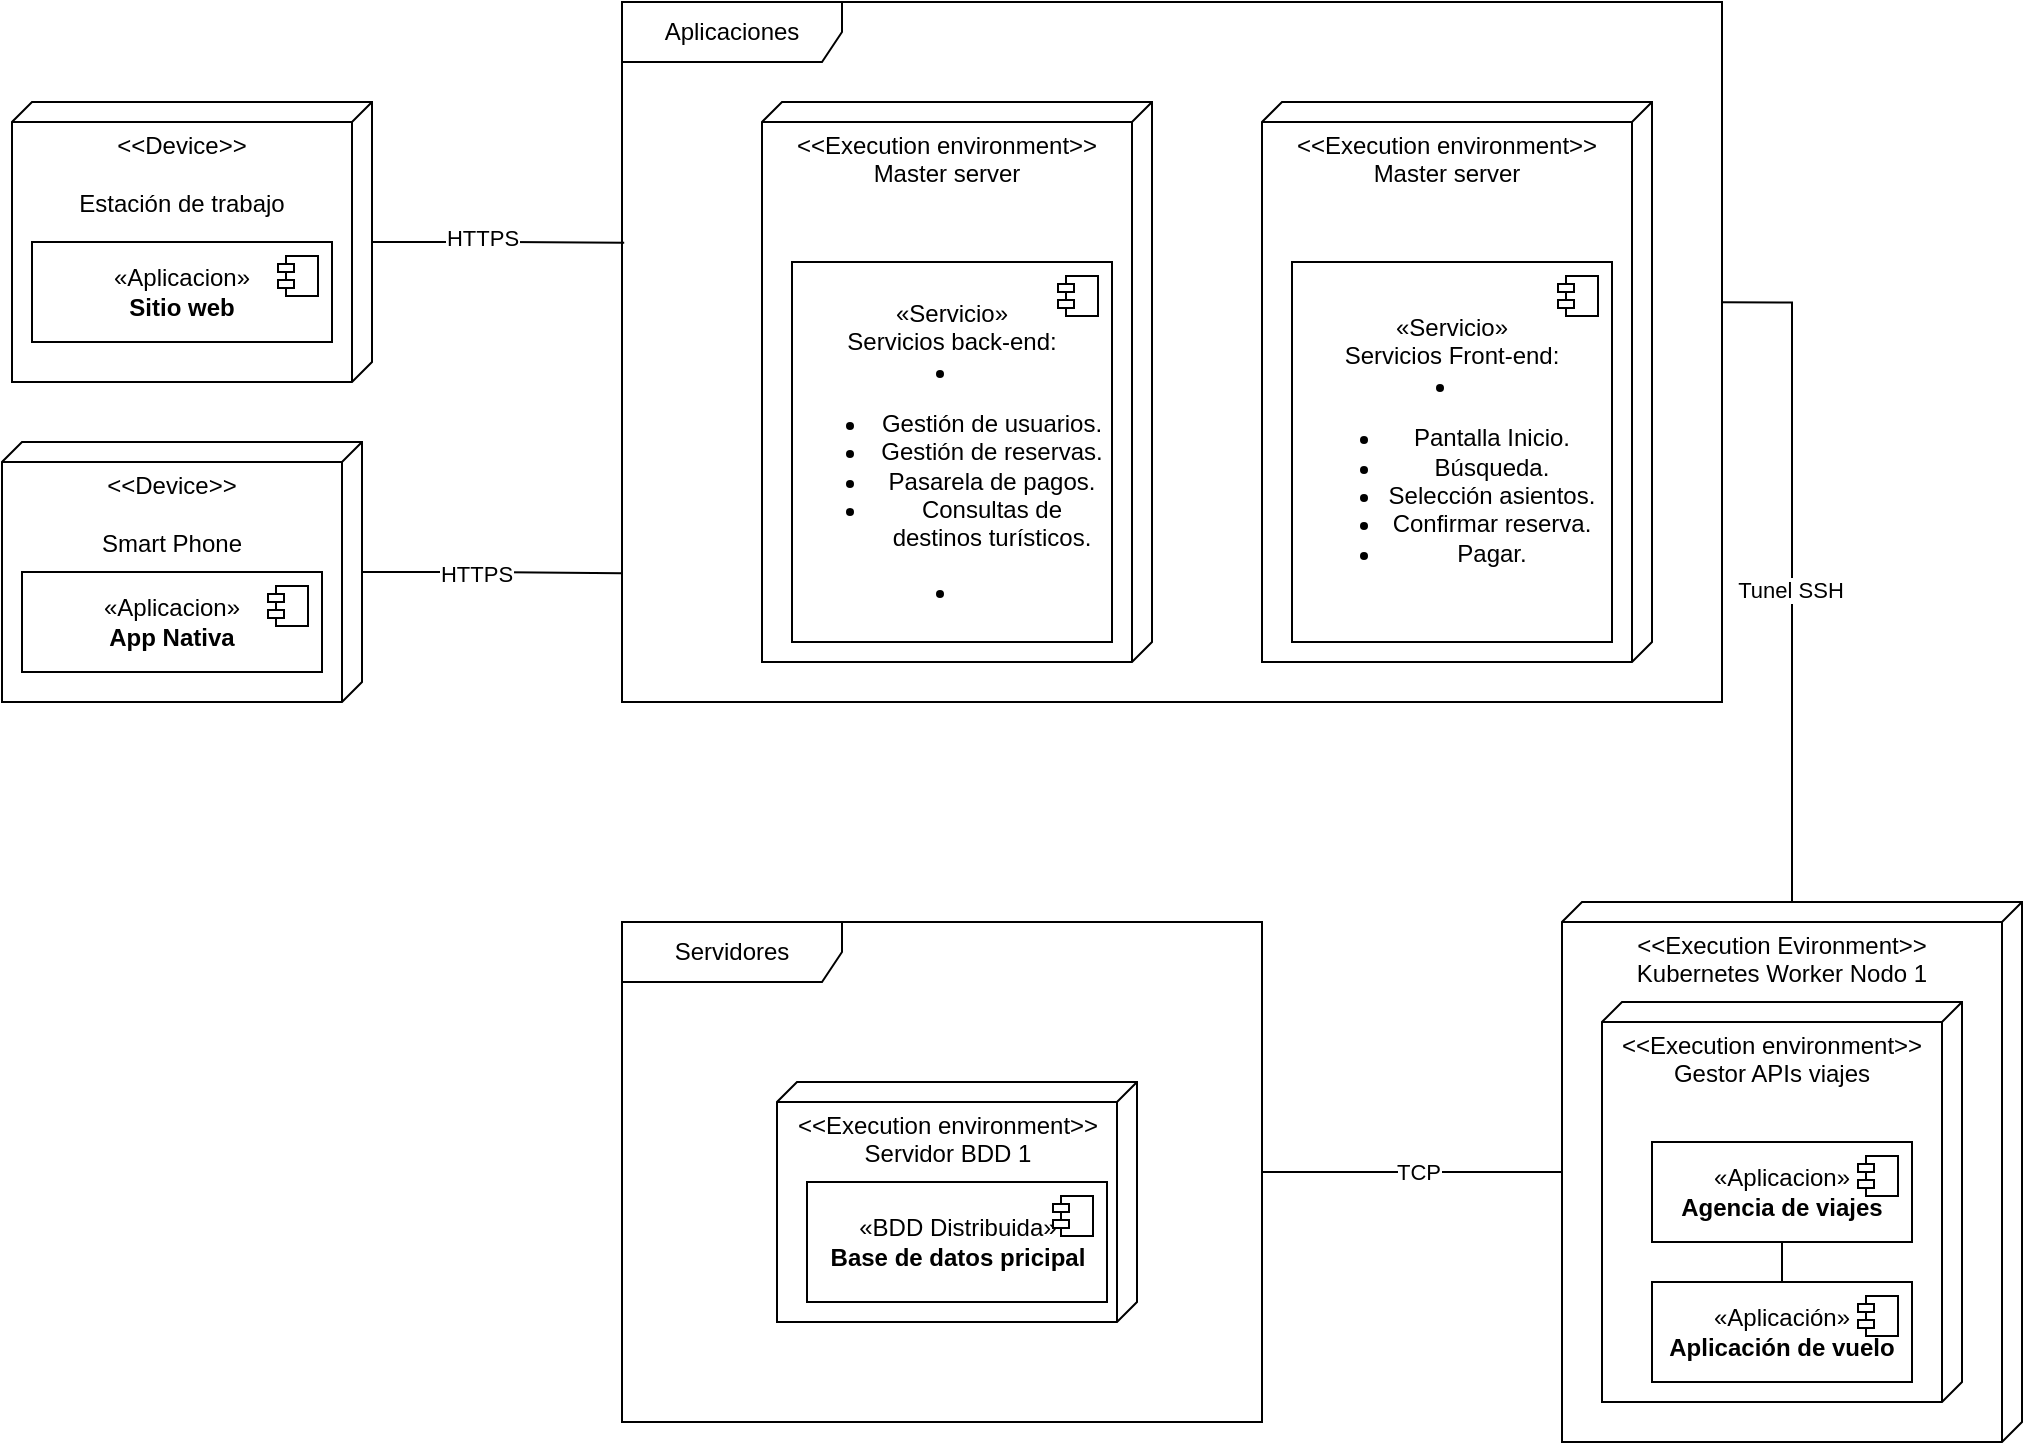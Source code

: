 <mxfile version="25.0.1">
  <diagram name="Page-1" id="cOYSKi44RtClvtvBWNaj">
    <mxGraphModel dx="1227" dy="771" grid="1" gridSize="10" guides="1" tooltips="1" connect="1" arrows="1" fold="1" page="1" pageScale="1" pageWidth="850" pageHeight="1100" math="0" shadow="0">
      <root>
        <mxCell id="0" />
        <mxCell id="1" parent="0" />
        <mxCell id="f0UIdvNQC2Je6QY7yf3r-4" value="&amp;lt;&amp;lt;Device&amp;gt;&amp;gt;&lt;div&gt;&lt;br&gt;&lt;/div&gt;&lt;div&gt;Estación de trabajo&lt;/div&gt;&lt;div&gt;&lt;br&gt;&lt;/div&gt;" style="verticalAlign=top;align=center;spacingTop=8;spacingLeft=2;spacingRight=12;shape=cube;size=10;direction=south;fontStyle=0;html=1;whiteSpace=wrap;" parent="1" vertex="1">
          <mxGeometry x="65" y="330" width="180" height="140" as="geometry" />
        </mxCell>
        <mxCell id="f0UIdvNQC2Je6QY7yf3r-5" value="&amp;lt;&amp;lt;Device&amp;gt;&amp;gt;&lt;div&gt;&lt;br&gt;&lt;/div&gt;&lt;div&gt;Smart Phone&lt;/div&gt;&lt;div&gt;&lt;br&gt;&lt;/div&gt;" style="verticalAlign=top;align=center;spacingTop=8;spacingLeft=2;spacingRight=12;shape=cube;size=10;direction=south;fontStyle=0;html=1;whiteSpace=wrap;" parent="1" vertex="1">
          <mxGeometry x="60" y="500" width="180" height="130" as="geometry" />
        </mxCell>
        <mxCell id="f0UIdvNQC2Je6QY7yf3r-6" value="«Aplicacion»&lt;br&gt;&lt;b&gt;Sitio web&lt;/b&gt;" style="html=1;dropTarget=0;whiteSpace=wrap;" parent="1" vertex="1">
          <mxGeometry x="75" y="400" width="150" height="50" as="geometry" />
        </mxCell>
        <mxCell id="f0UIdvNQC2Je6QY7yf3r-7" value="" style="shape=module;jettyWidth=8;jettyHeight=4;" parent="f0UIdvNQC2Je6QY7yf3r-6" vertex="1">
          <mxGeometry x="1" width="20" height="20" relative="1" as="geometry">
            <mxPoint x="-27" y="7" as="offset" />
          </mxGeometry>
        </mxCell>
        <mxCell id="f0UIdvNQC2Je6QY7yf3r-8" value="«Aplicacion»&lt;br&gt;&lt;b&gt;App Nativa&lt;/b&gt;" style="html=1;dropTarget=0;whiteSpace=wrap;" parent="1" vertex="1">
          <mxGeometry x="70" y="565" width="150" height="50" as="geometry" />
        </mxCell>
        <mxCell id="f0UIdvNQC2Je6QY7yf3r-9" value="" style="shape=module;jettyWidth=8;jettyHeight=4;" parent="f0UIdvNQC2Je6QY7yf3r-8" vertex="1">
          <mxGeometry x="1" width="20" height="20" relative="1" as="geometry">
            <mxPoint x="-27" y="7" as="offset" />
          </mxGeometry>
        </mxCell>
        <mxCell id="f0UIdvNQC2Je6QY7yf3r-10" value="&amp;lt;&amp;lt;Execution environment&amp;gt;&amp;gt;&lt;div&gt;Master server&lt;/div&gt;" style="verticalAlign=top;align=center;spacingTop=8;spacingLeft=2;spacingRight=12;shape=cube;size=10;direction=south;fontStyle=0;html=1;whiteSpace=wrap;" parent="1" vertex="1">
          <mxGeometry x="440" y="330" width="195" height="280" as="geometry" />
        </mxCell>
        <mxCell id="f0UIdvNQC2Je6QY7yf3r-11" value="«Servicio»&lt;div&gt;&lt;span style=&quot;background-color: initial;&quot;&gt;Servicios back-end:&lt;/span&gt;&lt;li&gt;&lt;ul&gt;&lt;li&gt;Gestión de usuarios.&lt;/li&gt;&lt;li&gt;Gestión de reservas.&lt;/li&gt;&lt;li&gt;Pasarela de pagos.&lt;/li&gt;&lt;li&gt;Consultas de destinos turísticos.&lt;/li&gt;&lt;/ul&gt;&lt;/li&gt;&lt;li&gt;&lt;/li&gt;&lt;/div&gt;" style="html=1;dropTarget=0;whiteSpace=wrap;" parent="1" vertex="1">
          <mxGeometry x="455" y="410" width="160" height="190" as="geometry" />
        </mxCell>
        <mxCell id="f0UIdvNQC2Je6QY7yf3r-12" value="" style="shape=module;jettyWidth=8;jettyHeight=4;" parent="f0UIdvNQC2Je6QY7yf3r-11" vertex="1">
          <mxGeometry x="1" width="20" height="20" relative="1" as="geometry">
            <mxPoint x="-27" y="7" as="offset" />
          </mxGeometry>
        </mxCell>
        <mxCell id="f0UIdvNQC2Je6QY7yf3r-13" value="&amp;lt;&amp;lt;Execution environment&amp;gt;&amp;gt;&lt;div&gt;&lt;div&gt;Servidor BDD 1&lt;/div&gt;&lt;/div&gt;" style="verticalAlign=top;align=center;spacingTop=8;spacingLeft=2;spacingRight=12;shape=cube;size=10;direction=south;fontStyle=0;html=1;whiteSpace=wrap;" parent="1" vertex="1">
          <mxGeometry x="447.5" y="820" width="180" height="120" as="geometry" />
        </mxCell>
        <mxCell id="f0UIdvNQC2Je6QY7yf3r-14" value="«BDD Distribuida»&lt;br&gt;&lt;b&gt;Base de datos pricipal&lt;/b&gt;" style="html=1;dropTarget=0;whiteSpace=wrap;" parent="1" vertex="1">
          <mxGeometry x="462.5" y="870" width="150" height="60" as="geometry" />
        </mxCell>
        <mxCell id="f0UIdvNQC2Je6QY7yf3r-15" value="" style="shape=module;jettyWidth=8;jettyHeight=4;" parent="f0UIdvNQC2Je6QY7yf3r-14" vertex="1">
          <mxGeometry x="1" width="20" height="20" relative="1" as="geometry">
            <mxPoint x="-27" y="7" as="offset" />
          </mxGeometry>
        </mxCell>
        <mxCell id="f0UIdvNQC2Je6QY7yf3r-16" value="Aplicaciones" style="shape=umlFrame;whiteSpace=wrap;html=1;pointerEvents=0;width=110;height=30;" parent="1" vertex="1">
          <mxGeometry x="370" y="280" width="550" height="350" as="geometry" />
        </mxCell>
        <mxCell id="tkR0Q4LFt7lFWWXD_NXt-17" style="edgeStyle=orthogonalEdgeStyle;rounded=0;orthogonalLoop=1;jettySize=auto;html=1;endArrow=none;endFill=0;" edge="1" parent="1" source="f0UIdvNQC2Je6QY7yf3r-17" target="tkR0Q4LFt7lFWWXD_NXt-4">
          <mxGeometry relative="1" as="geometry" />
        </mxCell>
        <mxCell id="tkR0Q4LFt7lFWWXD_NXt-18" value="TCP" style="edgeLabel;html=1;align=center;verticalAlign=middle;resizable=0;points=[];" vertex="1" connectable="0" parent="tkR0Q4LFt7lFWWXD_NXt-17">
          <mxGeometry x="0.033" relative="1" as="geometry">
            <mxPoint as="offset" />
          </mxGeometry>
        </mxCell>
        <mxCell id="f0UIdvNQC2Je6QY7yf3r-17" value="Servidores" style="shape=umlFrame;whiteSpace=wrap;html=1;pointerEvents=0;width=110;height=30;" parent="1" vertex="1">
          <mxGeometry x="370" y="740" width="320" height="250" as="geometry" />
        </mxCell>
        <mxCell id="f0UIdvNQC2Je6QY7yf3r-20" style="edgeStyle=orthogonalEdgeStyle;rounded=0;orthogonalLoop=1;jettySize=auto;html=1;entryX=0;entryY=0.816;entryDx=0;entryDy=0;entryPerimeter=0;endArrow=none;endFill=0;" parent="1" source="f0UIdvNQC2Je6QY7yf3r-5" target="f0UIdvNQC2Je6QY7yf3r-16" edge="1">
          <mxGeometry relative="1" as="geometry" />
        </mxCell>
        <mxCell id="f0UIdvNQC2Je6QY7yf3r-23" value="HTTPS" style="edgeLabel;html=1;align=center;verticalAlign=middle;resizable=0;points=[];" parent="f0UIdvNQC2Je6QY7yf3r-20" vertex="1" connectable="0">
          <mxGeometry x="-0.132" y="-1" relative="1" as="geometry">
            <mxPoint as="offset" />
          </mxGeometry>
        </mxCell>
        <mxCell id="f0UIdvNQC2Je6QY7yf3r-21" style="edgeStyle=orthogonalEdgeStyle;rounded=0;orthogonalLoop=1;jettySize=auto;html=1;entryX=0.002;entryY=0.344;entryDx=0;entryDy=0;entryPerimeter=0;endArrow=none;endFill=0;" parent="1" source="f0UIdvNQC2Je6QY7yf3r-4" target="f0UIdvNQC2Je6QY7yf3r-16" edge="1">
          <mxGeometry relative="1" as="geometry" />
        </mxCell>
        <mxCell id="f0UIdvNQC2Je6QY7yf3r-22" value="HTTPS" style="edgeLabel;html=1;align=center;verticalAlign=middle;resizable=0;points=[];" parent="f0UIdvNQC2Je6QY7yf3r-21" vertex="1" connectable="0">
          <mxGeometry x="-0.136" y="2" relative="1" as="geometry">
            <mxPoint as="offset" />
          </mxGeometry>
        </mxCell>
        <mxCell id="tkR0Q4LFt7lFWWXD_NXt-1" value="&amp;lt;&amp;lt;Execution environment&amp;gt;&amp;gt;&lt;div&gt;Master server&lt;/div&gt;" style="verticalAlign=top;align=center;spacingTop=8;spacingLeft=2;spacingRight=12;shape=cube;size=10;direction=south;fontStyle=0;html=1;whiteSpace=wrap;" vertex="1" parent="1">
          <mxGeometry x="690" y="330" width="195" height="280" as="geometry" />
        </mxCell>
        <mxCell id="tkR0Q4LFt7lFWWXD_NXt-2" value="«Servicio»&lt;div&gt;&lt;span style=&quot;background-color: initial;&quot;&gt;Servicios Front-end:&lt;/span&gt;&lt;li&gt;&lt;ul&gt;&lt;li&gt;Pantalla Inicio.&lt;/li&gt;&lt;li&gt;&lt;span style=&quot;background-color: initial;&quot;&gt;Búsqueda.&lt;/span&gt;&lt;/li&gt;&lt;li&gt;&lt;span style=&quot;background-color: initial;&quot;&gt;Selección asientos.&lt;/span&gt;&lt;br&gt;&lt;/li&gt;&lt;li&gt;Confirmar reserva.&lt;/li&gt;&lt;li&gt;Pagar.&lt;/li&gt;&lt;/ul&gt;&lt;/li&gt;&lt;/div&gt;" style="html=1;dropTarget=0;whiteSpace=wrap;" vertex="1" parent="1">
          <mxGeometry x="705" y="410" width="160" height="190" as="geometry" />
        </mxCell>
        <mxCell id="tkR0Q4LFt7lFWWXD_NXt-3" value="" style="shape=module;jettyWidth=8;jettyHeight=4;" vertex="1" parent="tkR0Q4LFt7lFWWXD_NXt-2">
          <mxGeometry x="1" width="20" height="20" relative="1" as="geometry">
            <mxPoint x="-27" y="7" as="offset" />
          </mxGeometry>
        </mxCell>
        <mxCell id="tkR0Q4LFt7lFWWXD_NXt-4" value="&amp;lt;&amp;lt;Execution Evironment&amp;gt;&amp;gt;&lt;div&gt;Kubernetes Worker Nodo 1&lt;/div&gt;" style="verticalAlign=top;align=center;spacingTop=8;spacingLeft=2;spacingRight=12;shape=cube;size=10;direction=south;fontStyle=0;html=1;whiteSpace=wrap;" vertex="1" parent="1">
          <mxGeometry x="840" y="730" width="230" height="270" as="geometry" />
        </mxCell>
        <mxCell id="tkR0Q4LFt7lFWWXD_NXt-5" value="&amp;lt;&amp;lt;Execution environment&amp;gt;&amp;gt;&lt;div&gt;Gestor APIs viajes&lt;/div&gt;" style="verticalAlign=top;align=center;spacingTop=8;spacingLeft=2;spacingRight=12;shape=cube;size=10;direction=south;fontStyle=0;html=1;whiteSpace=wrap;" vertex="1" parent="1">
          <mxGeometry x="860" y="780" width="180" height="200" as="geometry" />
        </mxCell>
        <mxCell id="tkR0Q4LFt7lFWWXD_NXt-6" style="edgeStyle=orthogonalEdgeStyle;rounded=0;orthogonalLoop=1;jettySize=auto;html=1;endArrow=none;endFill=0;" edge="1" parent="1" source="tkR0Q4LFt7lFWWXD_NXt-7" target="tkR0Q4LFt7lFWWXD_NXt-9">
          <mxGeometry relative="1" as="geometry" />
        </mxCell>
        <mxCell id="tkR0Q4LFt7lFWWXD_NXt-7" value="«Aplicacion»&lt;br&gt;&lt;b&gt;Agencia de viajes&lt;/b&gt;" style="html=1;dropTarget=0;whiteSpace=wrap;" vertex="1" parent="1">
          <mxGeometry x="885" y="850" width="130" height="50" as="geometry" />
        </mxCell>
        <mxCell id="tkR0Q4LFt7lFWWXD_NXt-8" value="" style="shape=module;jettyWidth=8;jettyHeight=4;" vertex="1" parent="tkR0Q4LFt7lFWWXD_NXt-7">
          <mxGeometry x="1" width="20" height="20" relative="1" as="geometry">
            <mxPoint x="-27" y="7" as="offset" />
          </mxGeometry>
        </mxCell>
        <mxCell id="tkR0Q4LFt7lFWWXD_NXt-9" value="«Aplicación»&lt;br&gt;&lt;b&gt;Aplicación de vuelo&lt;/b&gt;" style="html=1;dropTarget=0;whiteSpace=wrap;" vertex="1" parent="1">
          <mxGeometry x="885" y="920" width="130" height="50" as="geometry" />
        </mxCell>
        <mxCell id="tkR0Q4LFt7lFWWXD_NXt-10" value="" style="shape=module;jettyWidth=8;jettyHeight=4;" vertex="1" parent="tkR0Q4LFt7lFWWXD_NXt-9">
          <mxGeometry x="1" width="20" height="20" relative="1" as="geometry">
            <mxPoint x="-27" y="7" as="offset" />
          </mxGeometry>
        </mxCell>
        <mxCell id="tkR0Q4LFt7lFWWXD_NXt-19" style="edgeStyle=orthogonalEdgeStyle;rounded=0;orthogonalLoop=1;jettySize=auto;html=1;entryX=1;entryY=0.429;entryDx=0;entryDy=0;entryPerimeter=0;endArrow=none;endFill=0;" edge="1" parent="1" source="tkR0Q4LFt7lFWWXD_NXt-4" target="f0UIdvNQC2Je6QY7yf3r-16">
          <mxGeometry relative="1" as="geometry" />
        </mxCell>
        <mxCell id="tkR0Q4LFt7lFWWXD_NXt-20" value="Tunel SSH" style="edgeLabel;html=1;align=center;verticalAlign=middle;resizable=0;points=[];" vertex="1" connectable="0" parent="tkR0Q4LFt7lFWWXD_NXt-19">
          <mxGeometry x="-0.067" y="1" relative="1" as="geometry">
            <mxPoint as="offset" />
          </mxGeometry>
        </mxCell>
      </root>
    </mxGraphModel>
  </diagram>
</mxfile>
